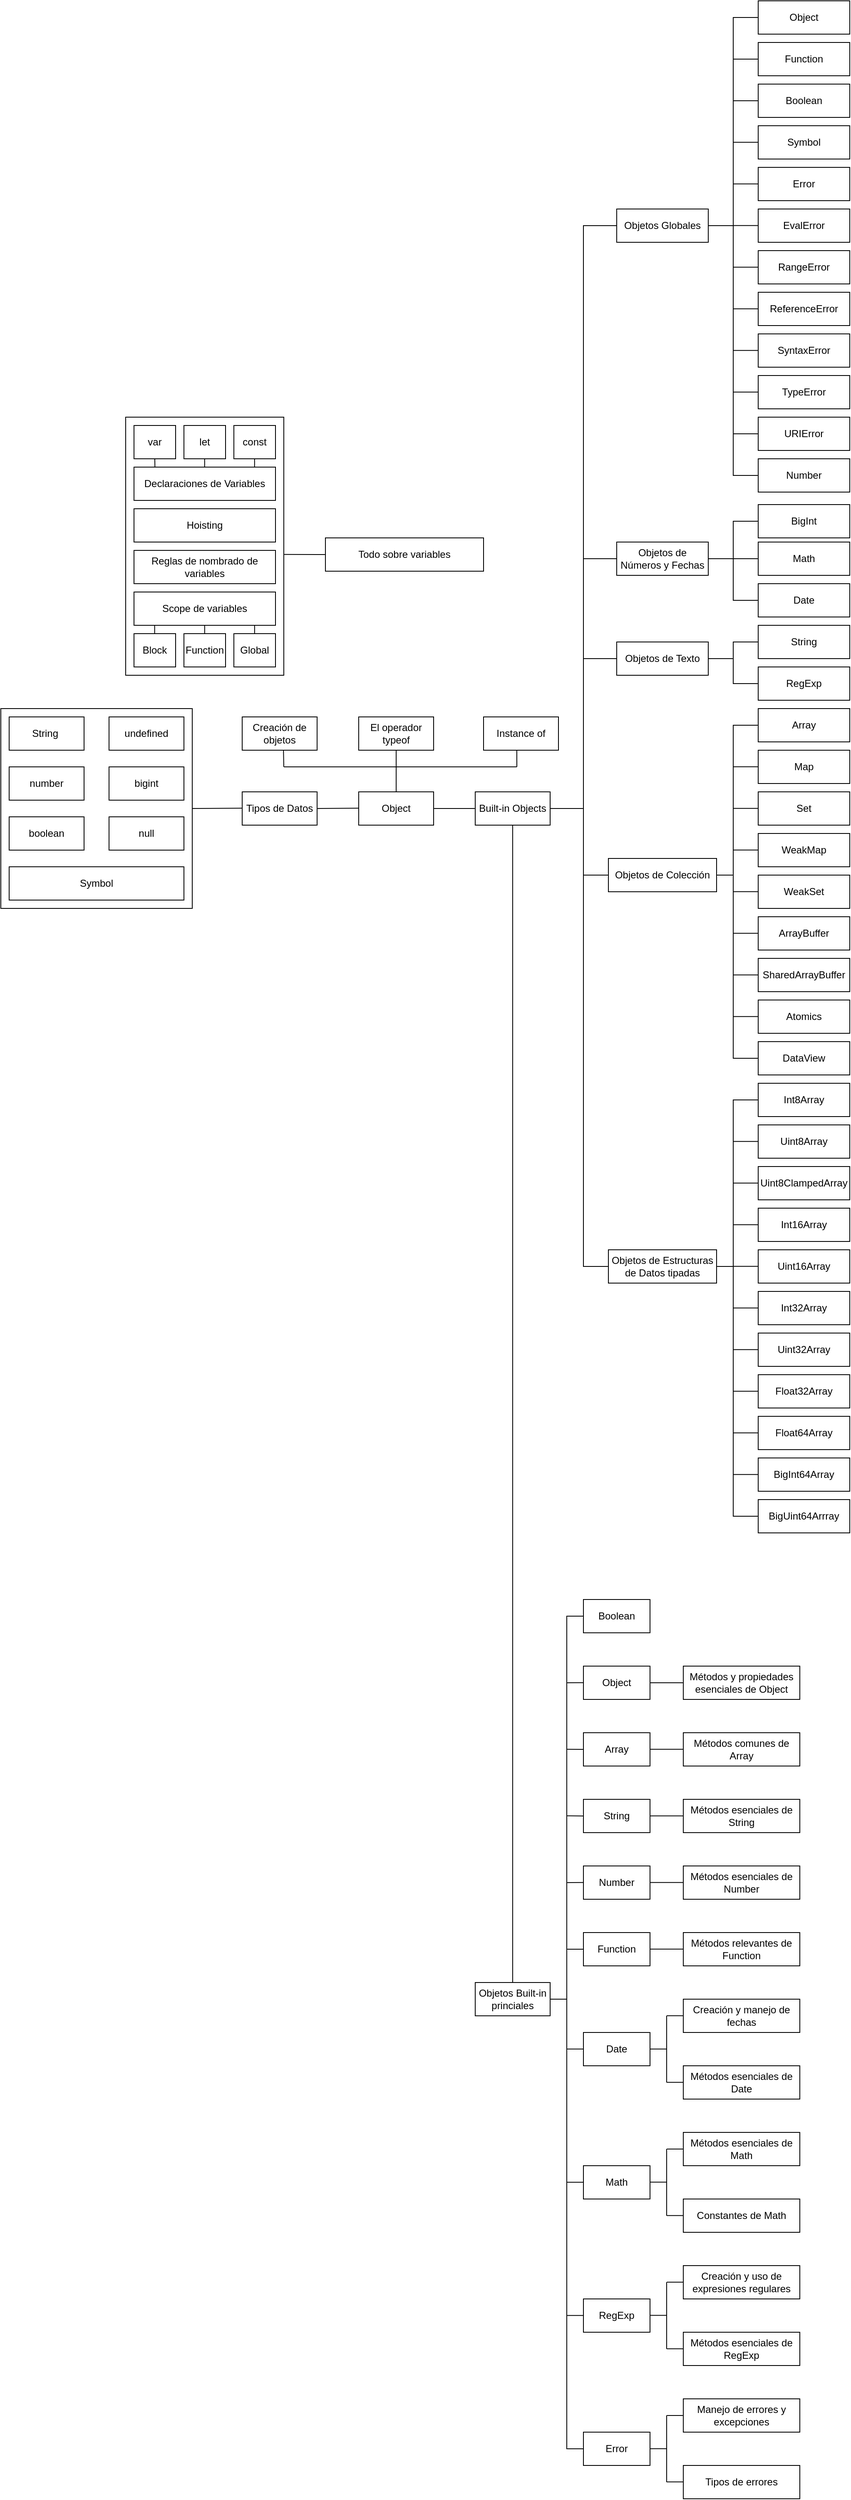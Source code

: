 <mxfile version="24.7.5">
  <diagram name="Página-1" id="v3zsgYYV9GJ_VKtIuJyU">
    <mxGraphModel dx="3010" dy="2436" grid="1" gridSize="10" guides="1" tooltips="1" connect="1" arrows="1" fold="1" page="1" pageScale="1" pageWidth="827" pageHeight="1169" math="0" shadow="0">
      <root>
        <mxCell id="0" />
        <mxCell id="1" parent="0" />
        <mxCell id="2i5c325rwn35jVtTAGPS-119" value="" style="rounded=0;whiteSpace=wrap;html=1;" vertex="1" parent="1">
          <mxGeometry x="-110" y="440" width="190" height="310" as="geometry" />
        </mxCell>
        <mxCell id="2i5c325rwn35jVtTAGPS-88" value="" style="rounded=0;whiteSpace=wrap;html=1;" vertex="1" parent="1">
          <mxGeometry x="-260" y="790" width="230" height="240" as="geometry" />
        </mxCell>
        <mxCell id="1BaBInEf8kQ6XVin8U2z-1" value="Built-in Objects" style="rounded=0;whiteSpace=wrap;html=1;" parent="1" vertex="1">
          <mxGeometry x="310" y="890" width="90" height="40" as="geometry" />
        </mxCell>
        <mxCell id="1BaBInEf8kQ6XVin8U2z-2" value="Objetos Globales" style="rounded=0;whiteSpace=wrap;html=1;" parent="1" vertex="1">
          <mxGeometry x="480" y="190" width="110" height="40" as="geometry" />
        </mxCell>
        <mxCell id="1BaBInEf8kQ6XVin8U2z-3" value="Objetos de Números y Fechas" style="rounded=0;whiteSpace=wrap;html=1;" parent="1" vertex="1">
          <mxGeometry x="480" y="590" width="110" height="40" as="geometry" />
        </mxCell>
        <mxCell id="1BaBInEf8kQ6XVin8U2z-4" value="Objetos de Texto" style="rounded=0;whiteSpace=wrap;html=1;" parent="1" vertex="1">
          <mxGeometry x="480" y="710" width="110" height="40" as="geometry" />
        </mxCell>
        <mxCell id="1BaBInEf8kQ6XVin8U2z-5" value="Objetos de Colección" style="rounded=0;whiteSpace=wrap;html=1;" parent="1" vertex="1">
          <mxGeometry x="470" y="970" width="130" height="40" as="geometry" />
        </mxCell>
        <mxCell id="1BaBInEf8kQ6XVin8U2z-6" value="Objetos de Estructuras de Datos tipadas" style="rounded=0;whiteSpace=wrap;html=1;" parent="1" vertex="1">
          <mxGeometry x="470" y="1440" width="130" height="40" as="geometry" />
        </mxCell>
        <mxCell id="1BaBInEf8kQ6XVin8U2z-7" value="Object" style="rounded=0;whiteSpace=wrap;html=1;" parent="1" vertex="1">
          <mxGeometry x="650" y="-60" width="110" height="40" as="geometry" />
        </mxCell>
        <mxCell id="1BaBInEf8kQ6XVin8U2z-8" value="Function" style="rounded=0;whiteSpace=wrap;html=1;" parent="1" vertex="1">
          <mxGeometry x="650" y="-10" width="110" height="40" as="geometry" />
        </mxCell>
        <mxCell id="1BaBInEf8kQ6XVin8U2z-9" value="Boolean" style="rounded=0;whiteSpace=wrap;html=1;" parent="1" vertex="1">
          <mxGeometry x="650" y="40" width="110" height="40" as="geometry" />
        </mxCell>
        <mxCell id="1BaBInEf8kQ6XVin8U2z-10" value="Symbol" style="rounded=0;whiteSpace=wrap;html=1;" parent="1" vertex="1">
          <mxGeometry x="650" y="90" width="110" height="40" as="geometry" />
        </mxCell>
        <mxCell id="1BaBInEf8kQ6XVin8U2z-11" value="Error" style="rounded=0;whiteSpace=wrap;html=1;" parent="1" vertex="1">
          <mxGeometry x="650" y="140" width="110" height="40" as="geometry" />
        </mxCell>
        <mxCell id="1BaBInEf8kQ6XVin8U2z-12" value="EvalError" style="rounded=0;whiteSpace=wrap;html=1;" parent="1" vertex="1">
          <mxGeometry x="650" y="190" width="110" height="40" as="geometry" />
        </mxCell>
        <mxCell id="1BaBInEf8kQ6XVin8U2z-13" value="RangeError" style="rounded=0;whiteSpace=wrap;html=1;" parent="1" vertex="1">
          <mxGeometry x="650" y="240" width="110" height="40" as="geometry" />
        </mxCell>
        <mxCell id="1BaBInEf8kQ6XVin8U2z-14" value="ReferenceError" style="rounded=0;whiteSpace=wrap;html=1;" parent="1" vertex="1">
          <mxGeometry x="650" y="290" width="110" height="40" as="geometry" />
        </mxCell>
        <mxCell id="1BaBInEf8kQ6XVin8U2z-15" value="SyntaxError" style="rounded=0;whiteSpace=wrap;html=1;" parent="1" vertex="1">
          <mxGeometry x="650" y="340" width="110" height="40" as="geometry" />
        </mxCell>
        <mxCell id="1BaBInEf8kQ6XVin8U2z-16" value="TypeError" style="rounded=0;whiteSpace=wrap;html=1;" parent="1" vertex="1">
          <mxGeometry x="650" y="390" width="110" height="40" as="geometry" />
        </mxCell>
        <mxCell id="1BaBInEf8kQ6XVin8U2z-17" value="URIError" style="rounded=0;whiteSpace=wrap;html=1;" parent="1" vertex="1">
          <mxGeometry x="650" y="440" width="110" height="40" as="geometry" />
        </mxCell>
        <mxCell id="1BaBInEf8kQ6XVin8U2z-18" value="" style="endArrow=none;html=1;rounded=0;entryX=0;entryY=0.5;entryDx=0;entryDy=0;exitX=1;exitY=0.5;exitDx=0;exitDy=0;" parent="1" source="1BaBInEf8kQ6XVin8U2z-2" target="1BaBInEf8kQ6XVin8U2z-7" edge="1">
          <mxGeometry width="50" height="50" relative="1" as="geometry">
            <mxPoint x="390" y="150" as="sourcePoint" />
            <mxPoint x="440" y="100" as="targetPoint" />
            <Array as="points">
              <mxPoint x="620" y="210" />
              <mxPoint x="620" y="50" />
              <mxPoint x="620" y="-40" />
            </Array>
          </mxGeometry>
        </mxCell>
        <mxCell id="1BaBInEf8kQ6XVin8U2z-20" value="" style="endArrow=none;html=1;rounded=0;entryX=0;entryY=0.5;entryDx=0;entryDy=0;" parent="1" target="1BaBInEf8kQ6XVin8U2z-8" edge="1">
          <mxGeometry width="50" height="50" relative="1" as="geometry">
            <mxPoint x="620" y="10" as="sourcePoint" />
            <mxPoint x="440" y="100" as="targetPoint" />
          </mxGeometry>
        </mxCell>
        <mxCell id="1BaBInEf8kQ6XVin8U2z-22" value="Number" style="rounded=0;whiteSpace=wrap;html=1;" parent="1" vertex="1">
          <mxGeometry x="650" y="490" width="110" height="40" as="geometry" />
        </mxCell>
        <mxCell id="1BaBInEf8kQ6XVin8U2z-23" value="BigInt" style="rounded=0;whiteSpace=wrap;html=1;" parent="1" vertex="1">
          <mxGeometry x="650" y="545" width="110" height="40" as="geometry" />
        </mxCell>
        <mxCell id="1BaBInEf8kQ6XVin8U2z-24" value="Math" style="rounded=0;whiteSpace=wrap;html=1;" parent="1" vertex="1">
          <mxGeometry x="650" y="590" width="110" height="40" as="geometry" />
        </mxCell>
        <mxCell id="1BaBInEf8kQ6XVin8U2z-25" value="Date" style="rounded=0;whiteSpace=wrap;html=1;" parent="1" vertex="1">
          <mxGeometry x="650" y="640" width="110" height="40" as="geometry" />
        </mxCell>
        <mxCell id="1BaBInEf8kQ6XVin8U2z-26" value="" style="endArrow=none;html=1;rounded=0;entryX=0;entryY=0.5;entryDx=0;entryDy=0;exitX=1;exitY=0.5;exitDx=0;exitDy=0;" parent="1" source="1BaBInEf8kQ6XVin8U2z-3" target="1BaBInEf8kQ6XVin8U2z-23" edge="1">
          <mxGeometry width="50" height="50" relative="1" as="geometry">
            <mxPoint x="580" y="730" as="sourcePoint" />
            <mxPoint x="630" y="680" as="targetPoint" />
            <Array as="points">
              <mxPoint x="620" y="610" />
              <mxPoint x="620" y="565" />
            </Array>
          </mxGeometry>
        </mxCell>
        <mxCell id="1BaBInEf8kQ6XVin8U2z-27" value="" style="endArrow=none;html=1;rounded=0;entryX=0;entryY=0.5;entryDx=0;entryDy=0;" parent="1" target="1BaBInEf8kQ6XVin8U2z-24" edge="1">
          <mxGeometry width="50" height="50" relative="1" as="geometry">
            <mxPoint x="620" y="610" as="sourcePoint" />
            <mxPoint x="640" y="560" as="targetPoint" />
          </mxGeometry>
        </mxCell>
        <mxCell id="1BaBInEf8kQ6XVin8U2z-28" value="" style="endArrow=none;html=1;rounded=0;entryX=0;entryY=0.5;entryDx=0;entryDy=0;exitX=1;exitY=0.5;exitDx=0;exitDy=0;" parent="1" source="1BaBInEf8kQ6XVin8U2z-3" target="1BaBInEf8kQ6XVin8U2z-25" edge="1">
          <mxGeometry width="50" height="50" relative="1" as="geometry">
            <mxPoint x="600" y="620" as="sourcePoint" />
            <mxPoint x="660" y="575" as="targetPoint" />
            <Array as="points">
              <mxPoint x="620" y="610" />
              <mxPoint x="620" y="660" />
            </Array>
          </mxGeometry>
        </mxCell>
        <mxCell id="1BaBInEf8kQ6XVin8U2z-29" value="" style="endArrow=none;html=1;rounded=0;entryX=0;entryY=0.5;entryDx=0;entryDy=0;exitX=1;exitY=0.5;exitDx=0;exitDy=0;" parent="1" source="1BaBInEf8kQ6XVin8U2z-2" target="1BaBInEf8kQ6XVin8U2z-22" edge="1">
          <mxGeometry width="50" height="50" relative="1" as="geometry">
            <mxPoint x="600" y="220" as="sourcePoint" />
            <mxPoint x="660" y="-30" as="targetPoint" />
            <Array as="points">
              <mxPoint x="620" y="210" />
              <mxPoint x="620" y="510" />
            </Array>
          </mxGeometry>
        </mxCell>
        <mxCell id="1BaBInEf8kQ6XVin8U2z-30" value="" style="endArrow=none;html=1;rounded=0;entryX=0;entryY=0.5;entryDx=0;entryDy=0;exitX=1;exitY=0.5;exitDx=0;exitDy=0;" parent="1" source="1BaBInEf8kQ6XVin8U2z-2" target="1BaBInEf8kQ6XVin8U2z-17" edge="1">
          <mxGeometry width="50" height="50" relative="1" as="geometry">
            <mxPoint x="600" y="220" as="sourcePoint" />
            <mxPoint x="660" y="520" as="targetPoint" />
            <Array as="points">
              <mxPoint x="620" y="210" />
              <mxPoint x="620" y="460" />
            </Array>
          </mxGeometry>
        </mxCell>
        <mxCell id="1BaBInEf8kQ6XVin8U2z-31" value="String" style="rounded=0;whiteSpace=wrap;html=1;" parent="1" vertex="1">
          <mxGeometry x="650" y="690" width="110" height="40" as="geometry" />
        </mxCell>
        <mxCell id="1BaBInEf8kQ6XVin8U2z-32" value="RegExp" style="rounded=0;whiteSpace=wrap;html=1;" parent="1" vertex="1">
          <mxGeometry x="650" y="740" width="110" height="40" as="geometry" />
        </mxCell>
        <mxCell id="1BaBInEf8kQ6XVin8U2z-33" value="" style="endArrow=none;html=1;rounded=0;exitX=1;exitY=0.5;exitDx=0;exitDy=0;entryX=0;entryY=0.5;entryDx=0;entryDy=0;" parent="1" source="1BaBInEf8kQ6XVin8U2z-4" target="1BaBInEf8kQ6XVin8U2z-32" edge="1">
          <mxGeometry width="50" height="50" relative="1" as="geometry">
            <mxPoint x="600" y="620" as="sourcePoint" />
            <mxPoint x="640" y="760" as="targetPoint" />
            <Array as="points">
              <mxPoint x="620" y="730" />
              <mxPoint x="620" y="760" />
            </Array>
          </mxGeometry>
        </mxCell>
        <mxCell id="1BaBInEf8kQ6XVin8U2z-34" value="" style="endArrow=none;html=1;rounded=0;exitX=1;exitY=0.5;exitDx=0;exitDy=0;entryX=0;entryY=0.5;entryDx=0;entryDy=0;" parent="1" source="1BaBInEf8kQ6XVin8U2z-4" target="1BaBInEf8kQ6XVin8U2z-31" edge="1">
          <mxGeometry width="50" height="50" relative="1" as="geometry">
            <mxPoint x="600" y="740" as="sourcePoint" />
            <mxPoint x="660" y="770" as="targetPoint" />
            <Array as="points">
              <mxPoint x="620" y="730" />
              <mxPoint x="620" y="710" />
            </Array>
          </mxGeometry>
        </mxCell>
        <mxCell id="1BaBInEf8kQ6XVin8U2z-35" value="Array" style="rounded=0;whiteSpace=wrap;html=1;" parent="1" vertex="1">
          <mxGeometry x="650" y="790" width="110" height="40" as="geometry" />
        </mxCell>
        <mxCell id="1BaBInEf8kQ6XVin8U2z-36" value="Map" style="rounded=0;whiteSpace=wrap;html=1;" parent="1" vertex="1">
          <mxGeometry x="650" y="840" width="110" height="40" as="geometry" />
        </mxCell>
        <mxCell id="1BaBInEf8kQ6XVin8U2z-37" value="Set" style="rounded=0;whiteSpace=wrap;html=1;" parent="1" vertex="1">
          <mxGeometry x="650" y="890" width="110" height="40" as="geometry" />
        </mxCell>
        <mxCell id="1BaBInEf8kQ6XVin8U2z-38" value="WeakMap" style="rounded=0;whiteSpace=wrap;html=1;" parent="1" vertex="1">
          <mxGeometry x="650" y="940" width="110" height="40" as="geometry" />
        </mxCell>
        <mxCell id="1BaBInEf8kQ6XVin8U2z-39" value="WeakSet" style="rounded=0;whiteSpace=wrap;html=1;" parent="1" vertex="1">
          <mxGeometry x="650" y="990" width="110" height="40" as="geometry" />
        </mxCell>
        <mxCell id="1BaBInEf8kQ6XVin8U2z-40" value="ArrayBuffer" style="rounded=0;whiteSpace=wrap;html=1;" parent="1" vertex="1">
          <mxGeometry x="650" y="1040" width="110" height="40" as="geometry" />
        </mxCell>
        <mxCell id="1BaBInEf8kQ6XVin8U2z-41" value="SharedArrayBuffer" style="rounded=0;whiteSpace=wrap;html=1;" parent="1" vertex="1">
          <mxGeometry x="650" y="1090" width="110" height="40" as="geometry" />
        </mxCell>
        <mxCell id="1BaBInEf8kQ6XVin8U2z-42" value="Atomics" style="rounded=0;whiteSpace=wrap;html=1;" parent="1" vertex="1">
          <mxGeometry x="650" y="1140" width="110" height="40" as="geometry" />
        </mxCell>
        <mxCell id="1BaBInEf8kQ6XVin8U2z-43" value="DataView" style="rounded=0;whiteSpace=wrap;html=1;" parent="1" vertex="1">
          <mxGeometry x="650" y="1190" width="110" height="40" as="geometry" />
        </mxCell>
        <mxCell id="1BaBInEf8kQ6XVin8U2z-44" value="" style="endArrow=none;html=1;rounded=0;exitX=1;exitY=0.5;exitDx=0;exitDy=0;entryX=0;entryY=0.5;entryDx=0;entryDy=0;" parent="1" source="1BaBInEf8kQ6XVin8U2z-5" target="1BaBInEf8kQ6XVin8U2z-35" edge="1">
          <mxGeometry width="50" height="50" relative="1" as="geometry">
            <mxPoint x="600" y="740" as="sourcePoint" />
            <mxPoint x="660" y="720" as="targetPoint" />
            <Array as="points">
              <mxPoint x="620" y="990" />
              <mxPoint x="620" y="810" />
            </Array>
          </mxGeometry>
        </mxCell>
        <mxCell id="1BaBInEf8kQ6XVin8U2z-45" value="" style="endArrow=none;html=1;rounded=0;exitX=1;exitY=0.5;exitDx=0;exitDy=0;entryX=0;entryY=0.5;entryDx=0;entryDy=0;" parent="1" source="1BaBInEf8kQ6XVin8U2z-5" target="1BaBInEf8kQ6XVin8U2z-43" edge="1">
          <mxGeometry width="50" height="50" relative="1" as="geometry">
            <mxPoint x="610" y="1000" as="sourcePoint" />
            <mxPoint x="660" y="820" as="targetPoint" />
            <Array as="points">
              <mxPoint x="620" y="990" />
              <mxPoint x="620" y="1140" />
              <mxPoint x="620" y="1210" />
            </Array>
          </mxGeometry>
        </mxCell>
        <mxCell id="rx3dfesW_42bfVMa2w8u-1" value="Int8Array" style="rounded=0;whiteSpace=wrap;html=1;" parent="1" vertex="1">
          <mxGeometry x="650" y="1240" width="110" height="40" as="geometry" />
        </mxCell>
        <mxCell id="rx3dfesW_42bfVMa2w8u-2" value="Uint8Array" style="rounded=0;whiteSpace=wrap;html=1;" parent="1" vertex="1">
          <mxGeometry x="650" y="1290" width="110" height="40" as="geometry" />
        </mxCell>
        <mxCell id="rx3dfesW_42bfVMa2w8u-3" value="Uint8ClampedArray" style="rounded=0;whiteSpace=wrap;html=1;" parent="1" vertex="1">
          <mxGeometry x="650" y="1340" width="110" height="40" as="geometry" />
        </mxCell>
        <mxCell id="rx3dfesW_42bfVMa2w8u-4" value="Int16Array" style="rounded=0;whiteSpace=wrap;html=1;" parent="1" vertex="1">
          <mxGeometry x="650" y="1390" width="110" height="40" as="geometry" />
        </mxCell>
        <mxCell id="rx3dfesW_42bfVMa2w8u-5" value="Uint16Array" style="rounded=0;whiteSpace=wrap;html=1;" parent="1" vertex="1">
          <mxGeometry x="650" y="1440" width="110" height="40" as="geometry" />
        </mxCell>
        <mxCell id="rx3dfesW_42bfVMa2w8u-6" value="Int32Array" style="rounded=0;whiteSpace=wrap;html=1;" parent="1" vertex="1">
          <mxGeometry x="650" y="1490" width="110" height="40" as="geometry" />
        </mxCell>
        <mxCell id="rx3dfesW_42bfVMa2w8u-7" value="Uint32Array" style="rounded=0;whiteSpace=wrap;html=1;" parent="1" vertex="1">
          <mxGeometry x="650" y="1540" width="110" height="40" as="geometry" />
        </mxCell>
        <mxCell id="rx3dfesW_42bfVMa2w8u-8" value="Float32Array" style="rounded=0;whiteSpace=wrap;html=1;" parent="1" vertex="1">
          <mxGeometry x="650" y="1590" width="110" height="40" as="geometry" />
        </mxCell>
        <mxCell id="rx3dfesW_42bfVMa2w8u-9" value="Float64Array" style="rounded=0;whiteSpace=wrap;html=1;" parent="1" vertex="1">
          <mxGeometry x="650" y="1640" width="110" height="40" as="geometry" />
        </mxCell>
        <mxCell id="rx3dfesW_42bfVMa2w8u-10" value="BigInt64Array" style="rounded=0;whiteSpace=wrap;html=1;" parent="1" vertex="1">
          <mxGeometry x="650" y="1690" width="110" height="40" as="geometry" />
        </mxCell>
        <mxCell id="rx3dfesW_42bfVMa2w8u-11" value="BigUint64Arrray" style="rounded=0;whiteSpace=wrap;html=1;" parent="1" vertex="1">
          <mxGeometry x="650" y="1740" width="110" height="40" as="geometry" />
        </mxCell>
        <mxCell id="rx3dfesW_42bfVMa2w8u-12" value="" style="endArrow=none;html=1;rounded=0;exitX=1;exitY=0.5;exitDx=0;exitDy=0;entryX=0;entryY=0.5;entryDx=0;entryDy=0;" parent="1" target="rx3dfesW_42bfVMa2w8u-11" edge="1">
          <mxGeometry width="50" height="50" relative="1" as="geometry">
            <mxPoint x="600" y="1460" as="sourcePoint" />
            <mxPoint x="650" y="1680" as="targetPoint" />
            <Array as="points">
              <mxPoint x="620" y="1460" />
              <mxPoint x="620" y="1610" />
              <mxPoint x="620" y="1760" />
            </Array>
          </mxGeometry>
        </mxCell>
        <mxCell id="rx3dfesW_42bfVMa2w8u-13" value="" style="endArrow=none;html=1;rounded=0;entryX=0;entryY=0.5;entryDx=0;entryDy=0;" parent="1" edge="1">
          <mxGeometry width="50" height="50" relative="1" as="geometry">
            <mxPoint x="600" y="1460" as="sourcePoint" />
            <mxPoint x="650" y="1260" as="targetPoint" />
            <Array as="points">
              <mxPoint x="620" y="1460" />
              <mxPoint x="620" y="1260" />
            </Array>
          </mxGeometry>
        </mxCell>
        <mxCell id="zsl0paqGx3ntoXJmOhTc-1" value="" style="endArrow=none;html=1;rounded=0;entryX=0;entryY=0.5;entryDx=0;entryDy=0;" parent="1" target="1BaBInEf8kQ6XVin8U2z-9" edge="1">
          <mxGeometry width="50" height="50" relative="1" as="geometry">
            <mxPoint x="620" y="60" as="sourcePoint" />
            <mxPoint x="660" y="20" as="targetPoint" />
            <Array as="points">
              <mxPoint x="640" y="60" />
            </Array>
          </mxGeometry>
        </mxCell>
        <mxCell id="zsl0paqGx3ntoXJmOhTc-2" value="" style="endArrow=none;html=1;rounded=0;entryX=0;entryY=0.5;entryDx=0;entryDy=0;" parent="1" edge="1">
          <mxGeometry width="50" height="50" relative="1" as="geometry">
            <mxPoint x="620" y="109.9" as="sourcePoint" />
            <mxPoint x="650" y="109.9" as="targetPoint" />
            <Array as="points">
              <mxPoint x="640" y="109.9" />
            </Array>
          </mxGeometry>
        </mxCell>
        <mxCell id="zsl0paqGx3ntoXJmOhTc-3" value="" style="endArrow=none;html=1;rounded=0;entryX=0;entryY=0.5;entryDx=0;entryDy=0;" parent="1" edge="1">
          <mxGeometry width="50" height="50" relative="1" as="geometry">
            <mxPoint x="620" y="159.9" as="sourcePoint" />
            <mxPoint x="650" y="159.9" as="targetPoint" />
            <Array as="points">
              <mxPoint x="640" y="159.9" />
            </Array>
          </mxGeometry>
        </mxCell>
        <mxCell id="zsl0paqGx3ntoXJmOhTc-4" value="" style="endArrow=none;html=1;rounded=0;entryX=0;entryY=0.5;entryDx=0;entryDy=0;" parent="1" edge="1">
          <mxGeometry width="50" height="50" relative="1" as="geometry">
            <mxPoint x="620" y="209.9" as="sourcePoint" />
            <mxPoint x="650" y="209.9" as="targetPoint" />
            <Array as="points">
              <mxPoint x="640" y="209.9" />
            </Array>
          </mxGeometry>
        </mxCell>
        <mxCell id="zsl0paqGx3ntoXJmOhTc-5" value="" style="endArrow=none;html=1;rounded=0;entryX=0;entryY=0.5;entryDx=0;entryDy=0;" parent="1" edge="1">
          <mxGeometry width="50" height="50" relative="1" as="geometry">
            <mxPoint x="620" y="259.9" as="sourcePoint" />
            <mxPoint x="650" y="259.9" as="targetPoint" />
            <Array as="points">
              <mxPoint x="640" y="259.9" />
            </Array>
          </mxGeometry>
        </mxCell>
        <mxCell id="zsl0paqGx3ntoXJmOhTc-6" value="" style="endArrow=none;html=1;rounded=0;entryX=0;entryY=0.5;entryDx=0;entryDy=0;" parent="1" edge="1">
          <mxGeometry width="50" height="50" relative="1" as="geometry">
            <mxPoint x="620" y="309.9" as="sourcePoint" />
            <mxPoint x="650" y="309.9" as="targetPoint" />
            <Array as="points">
              <mxPoint x="640" y="309.9" />
            </Array>
          </mxGeometry>
        </mxCell>
        <mxCell id="zsl0paqGx3ntoXJmOhTc-7" value="" style="endArrow=none;html=1;rounded=0;entryX=0;entryY=0.5;entryDx=0;entryDy=0;" parent="1" edge="1">
          <mxGeometry width="50" height="50" relative="1" as="geometry">
            <mxPoint x="620" y="359.9" as="sourcePoint" />
            <mxPoint x="650" y="359.9" as="targetPoint" />
            <Array as="points">
              <mxPoint x="640" y="359.9" />
            </Array>
          </mxGeometry>
        </mxCell>
        <mxCell id="zsl0paqGx3ntoXJmOhTc-8" value="" style="endArrow=none;html=1;rounded=0;entryX=0;entryY=0.5;entryDx=0;entryDy=0;" parent="1" edge="1">
          <mxGeometry width="50" height="50" relative="1" as="geometry">
            <mxPoint x="620" y="409.9" as="sourcePoint" />
            <mxPoint x="650" y="409.9" as="targetPoint" />
            <Array as="points">
              <mxPoint x="640" y="409.9" />
            </Array>
          </mxGeometry>
        </mxCell>
        <mxCell id="zsl0paqGx3ntoXJmOhTc-9" value="" style="endArrow=none;html=1;rounded=0;entryX=0;entryY=0.5;entryDx=0;entryDy=0;" parent="1" edge="1">
          <mxGeometry width="50" height="50" relative="1" as="geometry">
            <mxPoint x="620" y="859.83" as="sourcePoint" />
            <mxPoint x="650" y="859.83" as="targetPoint" />
            <Array as="points">
              <mxPoint x="640" y="859.83" />
            </Array>
          </mxGeometry>
        </mxCell>
        <mxCell id="zsl0paqGx3ntoXJmOhTc-10" value="" style="endArrow=none;html=1;rounded=0;entryX=0;entryY=0.5;entryDx=0;entryDy=0;" parent="1" edge="1">
          <mxGeometry width="50" height="50" relative="1" as="geometry">
            <mxPoint x="620" y="909.83" as="sourcePoint" />
            <mxPoint x="650" y="909.83" as="targetPoint" />
            <Array as="points">
              <mxPoint x="640" y="909.83" />
            </Array>
          </mxGeometry>
        </mxCell>
        <mxCell id="zsl0paqGx3ntoXJmOhTc-11" value="" style="endArrow=none;html=1;rounded=0;entryX=0;entryY=0.5;entryDx=0;entryDy=0;" parent="1" edge="1">
          <mxGeometry width="50" height="50" relative="1" as="geometry">
            <mxPoint x="620" y="959.83" as="sourcePoint" />
            <mxPoint x="650" y="959.83" as="targetPoint" />
            <Array as="points">
              <mxPoint x="640" y="959.83" />
            </Array>
          </mxGeometry>
        </mxCell>
        <mxCell id="zsl0paqGx3ntoXJmOhTc-12" value="" style="endArrow=none;html=1;rounded=0;entryX=0;entryY=0.5;entryDx=0;entryDy=0;" parent="1" edge="1">
          <mxGeometry width="50" height="50" relative="1" as="geometry">
            <mxPoint x="620" y="1009.83" as="sourcePoint" />
            <mxPoint x="650" y="1009.83" as="targetPoint" />
            <Array as="points">
              <mxPoint x="640" y="1009.83" />
            </Array>
          </mxGeometry>
        </mxCell>
        <mxCell id="zsl0paqGx3ntoXJmOhTc-13" value="" style="endArrow=none;html=1;rounded=0;entryX=0;entryY=0.5;entryDx=0;entryDy=0;" parent="1" edge="1">
          <mxGeometry width="50" height="50" relative="1" as="geometry">
            <mxPoint x="620" y="1059.83" as="sourcePoint" />
            <mxPoint x="650" y="1059.83" as="targetPoint" />
            <Array as="points">
              <mxPoint x="640" y="1059.83" />
            </Array>
          </mxGeometry>
        </mxCell>
        <mxCell id="zsl0paqGx3ntoXJmOhTc-14" value="" style="endArrow=none;html=1;rounded=0;entryX=0;entryY=0.5;entryDx=0;entryDy=0;" parent="1" edge="1">
          <mxGeometry width="50" height="50" relative="1" as="geometry">
            <mxPoint x="620" y="1109.83" as="sourcePoint" />
            <mxPoint x="650" y="1109.83" as="targetPoint" />
            <Array as="points">
              <mxPoint x="640" y="1109.83" />
            </Array>
          </mxGeometry>
        </mxCell>
        <mxCell id="zsl0paqGx3ntoXJmOhTc-15" value="" style="endArrow=none;html=1;rounded=0;entryX=0;entryY=0.5;entryDx=0;entryDy=0;" parent="1" edge="1">
          <mxGeometry width="50" height="50" relative="1" as="geometry">
            <mxPoint x="620" y="1159.83" as="sourcePoint" />
            <mxPoint x="650" y="1159.83" as="targetPoint" />
            <Array as="points">
              <mxPoint x="640" y="1159.83" />
            </Array>
          </mxGeometry>
        </mxCell>
        <mxCell id="zsl0paqGx3ntoXJmOhTc-16" value="" style="endArrow=none;html=1;rounded=0;entryX=0;entryY=0.5;entryDx=0;entryDy=0;" parent="1" edge="1">
          <mxGeometry width="50" height="50" relative="1" as="geometry">
            <mxPoint x="620" y="1309.83" as="sourcePoint" />
            <mxPoint x="650" y="1309.83" as="targetPoint" />
            <Array as="points">
              <mxPoint x="640" y="1309.83" />
            </Array>
          </mxGeometry>
        </mxCell>
        <mxCell id="zsl0paqGx3ntoXJmOhTc-17" value="" style="endArrow=none;html=1;rounded=0;entryX=0;entryY=0.5;entryDx=0;entryDy=0;" parent="1" edge="1">
          <mxGeometry width="50" height="50" relative="1" as="geometry">
            <mxPoint x="620" y="1359.83" as="sourcePoint" />
            <mxPoint x="650" y="1359.83" as="targetPoint" />
            <Array as="points">
              <mxPoint x="640" y="1359.83" />
            </Array>
          </mxGeometry>
        </mxCell>
        <mxCell id="zsl0paqGx3ntoXJmOhTc-18" value="" style="endArrow=none;html=1;rounded=0;entryX=0;entryY=0.5;entryDx=0;entryDy=0;" parent="1" edge="1">
          <mxGeometry width="50" height="50" relative="1" as="geometry">
            <mxPoint x="620" y="1409.83" as="sourcePoint" />
            <mxPoint x="650" y="1409.83" as="targetPoint" />
            <Array as="points">
              <mxPoint x="640" y="1409.83" />
            </Array>
          </mxGeometry>
        </mxCell>
        <mxCell id="zsl0paqGx3ntoXJmOhTc-19" value="" style="endArrow=none;html=1;rounded=0;entryX=0;entryY=0.5;entryDx=0;entryDy=0;" parent="1" edge="1">
          <mxGeometry width="50" height="50" relative="1" as="geometry">
            <mxPoint x="620" y="1459.83" as="sourcePoint" />
            <mxPoint x="650" y="1459.83" as="targetPoint" />
            <Array as="points">
              <mxPoint x="640" y="1459.83" />
            </Array>
          </mxGeometry>
        </mxCell>
        <mxCell id="zsl0paqGx3ntoXJmOhTc-20" value="" style="endArrow=none;html=1;rounded=0;entryX=0;entryY=0.5;entryDx=0;entryDy=0;" parent="1" edge="1">
          <mxGeometry width="50" height="50" relative="1" as="geometry">
            <mxPoint x="620" y="1509.83" as="sourcePoint" />
            <mxPoint x="650" y="1509.83" as="targetPoint" />
            <Array as="points">
              <mxPoint x="640" y="1509.83" />
            </Array>
          </mxGeometry>
        </mxCell>
        <mxCell id="zsl0paqGx3ntoXJmOhTc-21" value="" style="endArrow=none;html=1;rounded=0;entryX=0;entryY=0.5;entryDx=0;entryDy=0;" parent="1" edge="1">
          <mxGeometry width="50" height="50" relative="1" as="geometry">
            <mxPoint x="620" y="1559.83" as="sourcePoint" />
            <mxPoint x="650" y="1559.83" as="targetPoint" />
            <Array as="points">
              <mxPoint x="640" y="1559.83" />
            </Array>
          </mxGeometry>
        </mxCell>
        <mxCell id="zsl0paqGx3ntoXJmOhTc-22" value="" style="endArrow=none;html=1;rounded=0;entryX=0;entryY=0.5;entryDx=0;entryDy=0;" parent="1" edge="1">
          <mxGeometry width="50" height="50" relative="1" as="geometry">
            <mxPoint x="620" y="1609.83" as="sourcePoint" />
            <mxPoint x="650" y="1609.83" as="targetPoint" />
            <Array as="points">
              <mxPoint x="640" y="1609.83" />
            </Array>
          </mxGeometry>
        </mxCell>
        <mxCell id="zsl0paqGx3ntoXJmOhTc-23" value="" style="endArrow=none;html=1;rounded=0;entryX=0;entryY=0.5;entryDx=0;entryDy=0;" parent="1" edge="1">
          <mxGeometry width="50" height="50" relative="1" as="geometry">
            <mxPoint x="620" y="1659.83" as="sourcePoint" />
            <mxPoint x="650" y="1659.83" as="targetPoint" />
            <Array as="points">
              <mxPoint x="640" y="1659.83" />
            </Array>
          </mxGeometry>
        </mxCell>
        <mxCell id="zsl0paqGx3ntoXJmOhTc-24" value="" style="endArrow=none;html=1;rounded=0;entryX=0;entryY=0.5;entryDx=0;entryDy=0;" parent="1" edge="1">
          <mxGeometry width="50" height="50" relative="1" as="geometry">
            <mxPoint x="620" y="1709.83" as="sourcePoint" />
            <mxPoint x="650" y="1709.83" as="targetPoint" />
            <Array as="points">
              <mxPoint x="640" y="1709.83" />
            </Array>
          </mxGeometry>
        </mxCell>
        <mxCell id="2i5c325rwn35jVtTAGPS-1" value="Object" style="rounded=0;whiteSpace=wrap;html=1;" vertex="1" parent="1">
          <mxGeometry x="170" y="890" width="90" height="40" as="geometry" />
        </mxCell>
        <mxCell id="2i5c325rwn35jVtTAGPS-2" value="" style="endArrow=none;html=1;rounded=0;exitX=1;exitY=0.5;exitDx=0;exitDy=0;entryX=0;entryY=0.5;entryDx=0;entryDy=0;" edge="1" parent="1" target="1BaBInEf8kQ6XVin8U2z-6">
          <mxGeometry width="50" height="50" relative="1" as="geometry">
            <mxPoint x="400" y="910" as="sourcePoint" />
            <mxPoint x="460" y="940" as="targetPoint" />
            <Array as="points">
              <mxPoint x="440" y="910" />
              <mxPoint x="440" y="1460" />
            </Array>
          </mxGeometry>
        </mxCell>
        <mxCell id="2i5c325rwn35jVtTAGPS-4" value="" style="endArrow=none;html=1;rounded=0;entryX=0;entryY=0.5;entryDx=0;entryDy=0;" edge="1" parent="1">
          <mxGeometry width="50" height="50" relative="1" as="geometry">
            <mxPoint x="440" y="990" as="sourcePoint" />
            <mxPoint x="470" y="990" as="targetPoint" />
            <Array as="points">
              <mxPoint x="460" y="990" />
            </Array>
          </mxGeometry>
        </mxCell>
        <mxCell id="2i5c325rwn35jVtTAGPS-5" value="" style="endArrow=none;html=1;rounded=0;entryX=0;entryY=0.5;entryDx=0;entryDy=0;exitX=1;exitY=0.5;exitDx=0;exitDy=0;" edge="1" parent="1" source="1BaBInEf8kQ6XVin8U2z-1">
          <mxGeometry width="50" height="50" relative="1" as="geometry">
            <mxPoint x="420" y="775" as="sourcePoint" />
            <mxPoint x="480" y="730" as="targetPoint" />
            <Array as="points">
              <mxPoint x="440" y="910" />
              <mxPoint x="440" y="730" />
            </Array>
          </mxGeometry>
        </mxCell>
        <mxCell id="2i5c325rwn35jVtTAGPS-6" value="" style="endArrow=none;html=1;rounded=0;entryX=0;entryY=0.5;entryDx=0;entryDy=0;exitX=1;exitY=0.5;exitDx=0;exitDy=0;" edge="1" parent="1" source="1BaBInEf8kQ6XVin8U2z-1" target="1BaBInEf8kQ6XVin8U2z-3">
          <mxGeometry width="50" height="50" relative="1" as="geometry">
            <mxPoint x="400" y="860" as="sourcePoint" />
            <mxPoint x="480" y="680" as="targetPoint" />
            <Array as="points">
              <mxPoint x="440" y="910" />
              <mxPoint x="440" y="610" />
            </Array>
          </mxGeometry>
        </mxCell>
        <mxCell id="2i5c325rwn35jVtTAGPS-7" value="" style="endArrow=none;html=1;rounded=0;entryX=0;entryY=0.5;entryDx=0;entryDy=0;exitX=1;exitY=0.5;exitDx=0;exitDy=0;" edge="1" parent="1" source="1BaBInEf8kQ6XVin8U2z-1" target="1BaBInEf8kQ6XVin8U2z-2">
          <mxGeometry width="50" height="50" relative="1" as="geometry">
            <mxPoint x="400" y="780" as="sourcePoint" />
            <mxPoint x="480" y="480" as="targetPoint" />
            <Array as="points">
              <mxPoint x="440" y="910" />
              <mxPoint x="440" y="210" />
            </Array>
          </mxGeometry>
        </mxCell>
        <mxCell id="2i5c325rwn35jVtTAGPS-8" value="" style="endArrow=none;html=1;rounded=0;entryX=0;entryY=0.5;entryDx=0;entryDy=0;exitX=1;exitY=0.5;exitDx=0;exitDy=0;" edge="1" parent="1" source="2i5c325rwn35jVtTAGPS-1" target="1BaBInEf8kQ6XVin8U2z-1">
          <mxGeometry width="50" height="50" relative="1" as="geometry">
            <mxPoint x="450" y="1000" as="sourcePoint" />
            <mxPoint x="480" y="1000" as="targetPoint" />
            <Array as="points" />
          </mxGeometry>
        </mxCell>
        <mxCell id="2i5c325rwn35jVtTAGPS-9" value="Creación de objetos" style="rounded=0;whiteSpace=wrap;html=1;" vertex="1" parent="1">
          <mxGeometry x="30" y="800" width="90" height="40" as="geometry" />
        </mxCell>
        <mxCell id="2i5c325rwn35jVtTAGPS-10" value="El operador typeof" style="rounded=0;whiteSpace=wrap;html=1;" vertex="1" parent="1">
          <mxGeometry x="170" y="800" width="90" height="40" as="geometry" />
        </mxCell>
        <mxCell id="2i5c325rwn35jVtTAGPS-11" value="Instance of" style="rounded=0;whiteSpace=wrap;html=1;" vertex="1" parent="1">
          <mxGeometry x="320" y="800" width="90" height="40" as="geometry" />
        </mxCell>
        <mxCell id="2i5c325rwn35jVtTAGPS-12" value="Objetos Built-in princiales" style="rounded=0;whiteSpace=wrap;html=1;" vertex="1" parent="1">
          <mxGeometry x="310" y="2320" width="90" height="40" as="geometry" />
        </mxCell>
        <mxCell id="2i5c325rwn35jVtTAGPS-13" value="Object" style="rounded=0;whiteSpace=wrap;html=1;" vertex="1" parent="1">
          <mxGeometry x="440" y="1940" width="80" height="40" as="geometry" />
        </mxCell>
        <mxCell id="2i5c325rwn35jVtTAGPS-14" value="Métodos y propiedades esenciales de Object" style="rounded=0;whiteSpace=wrap;html=1;" vertex="1" parent="1">
          <mxGeometry x="560" y="1940" width="140" height="40" as="geometry" />
        </mxCell>
        <mxCell id="2i5c325rwn35jVtTAGPS-15" value="Array" style="rounded=0;whiteSpace=wrap;html=1;" vertex="1" parent="1">
          <mxGeometry x="440" y="2020" width="80" height="40" as="geometry" />
        </mxCell>
        <mxCell id="2i5c325rwn35jVtTAGPS-16" value="Métodos comunes de Array" style="rounded=0;whiteSpace=wrap;html=1;" vertex="1" parent="1">
          <mxGeometry x="560" y="2020" width="140" height="40" as="geometry" />
        </mxCell>
        <mxCell id="2i5c325rwn35jVtTAGPS-17" value="String" style="rounded=0;whiteSpace=wrap;html=1;" vertex="1" parent="1">
          <mxGeometry x="440" y="2100" width="80" height="40" as="geometry" />
        </mxCell>
        <mxCell id="2i5c325rwn35jVtTAGPS-18" value="Métodos esenciales de String" style="rounded=0;whiteSpace=wrap;html=1;" vertex="1" parent="1">
          <mxGeometry x="560" y="2100" width="140" height="40" as="geometry" />
        </mxCell>
        <mxCell id="2i5c325rwn35jVtTAGPS-19" value="Number" style="rounded=0;whiteSpace=wrap;html=1;" vertex="1" parent="1">
          <mxGeometry x="440" y="2180" width="80" height="40" as="geometry" />
        </mxCell>
        <mxCell id="2i5c325rwn35jVtTAGPS-20" value="Métodos esenciales de Number" style="rounded=0;whiteSpace=wrap;html=1;" vertex="1" parent="1">
          <mxGeometry x="560" y="2180" width="140" height="40" as="geometry" />
        </mxCell>
        <mxCell id="2i5c325rwn35jVtTAGPS-21" value="Boolean" style="rounded=0;whiteSpace=wrap;html=1;" vertex="1" parent="1">
          <mxGeometry x="440" y="1860" width="80" height="40" as="geometry" />
        </mxCell>
        <mxCell id="2i5c325rwn35jVtTAGPS-22" value="Function" style="rounded=0;whiteSpace=wrap;html=1;" vertex="1" parent="1">
          <mxGeometry x="440" y="2260" width="80" height="40" as="geometry" />
        </mxCell>
        <mxCell id="2i5c325rwn35jVtTAGPS-23" value="Métodos relevantes de Function" style="rounded=0;whiteSpace=wrap;html=1;" vertex="1" parent="1">
          <mxGeometry x="560" y="2260" width="140" height="40" as="geometry" />
        </mxCell>
        <mxCell id="2i5c325rwn35jVtTAGPS-24" value="Date" style="rounded=0;whiteSpace=wrap;html=1;" vertex="1" parent="1">
          <mxGeometry x="440" y="2380" width="80" height="40" as="geometry" />
        </mxCell>
        <mxCell id="2i5c325rwn35jVtTAGPS-25" value="Métodos esenciales de Date" style="rounded=0;whiteSpace=wrap;html=1;" vertex="1" parent="1">
          <mxGeometry x="560" y="2420" width="140" height="40" as="geometry" />
        </mxCell>
        <mxCell id="2i5c325rwn35jVtTAGPS-26" value="Creación y manejo de fechas" style="rounded=0;whiteSpace=wrap;html=1;" vertex="1" parent="1">
          <mxGeometry x="560" y="2340" width="140" height="40" as="geometry" />
        </mxCell>
        <mxCell id="2i5c325rwn35jVtTAGPS-28" value="Math" style="rounded=0;whiteSpace=wrap;html=1;" vertex="1" parent="1">
          <mxGeometry x="440" y="2540" width="80" height="40" as="geometry" />
        </mxCell>
        <mxCell id="2i5c325rwn35jVtTAGPS-29" value="Métodos esenciales de Math" style="rounded=0;whiteSpace=wrap;html=1;" vertex="1" parent="1">
          <mxGeometry x="560" y="2500" width="140" height="40" as="geometry" />
        </mxCell>
        <mxCell id="2i5c325rwn35jVtTAGPS-30" value="Constantes de Math" style="rounded=0;whiteSpace=wrap;html=1;" vertex="1" parent="1">
          <mxGeometry x="560" y="2580" width="140" height="40" as="geometry" />
        </mxCell>
        <mxCell id="2i5c325rwn35jVtTAGPS-31" value="RegExp" style="rounded=0;whiteSpace=wrap;html=1;" vertex="1" parent="1">
          <mxGeometry x="440" y="2700" width="80" height="40" as="geometry" />
        </mxCell>
        <mxCell id="2i5c325rwn35jVtTAGPS-32" value="Creación y uso de expresiones regulares" style="rounded=0;whiteSpace=wrap;html=1;" vertex="1" parent="1">
          <mxGeometry x="560" y="2660" width="140" height="40" as="geometry" />
        </mxCell>
        <mxCell id="2i5c325rwn35jVtTAGPS-33" value="Métodos esenciales de RegExp" style="rounded=0;whiteSpace=wrap;html=1;" vertex="1" parent="1">
          <mxGeometry x="560" y="2740" width="140" height="40" as="geometry" />
        </mxCell>
        <mxCell id="2i5c325rwn35jVtTAGPS-35" value="Manejo de errores y excepciones" style="rounded=0;whiteSpace=wrap;html=1;" vertex="1" parent="1">
          <mxGeometry x="560" y="2820" width="140" height="40" as="geometry" />
        </mxCell>
        <mxCell id="2i5c325rwn35jVtTAGPS-36" value="Tipos de errores" style="rounded=0;whiteSpace=wrap;html=1;" vertex="1" parent="1">
          <mxGeometry x="560" y="2900" width="140" height="40" as="geometry" />
        </mxCell>
        <mxCell id="2i5c325rwn35jVtTAGPS-37" value="Error" style="rounded=0;whiteSpace=wrap;html=1;" vertex="1" parent="1">
          <mxGeometry x="440" y="2860" width="80" height="40" as="geometry" />
        </mxCell>
        <mxCell id="2i5c325rwn35jVtTAGPS-38" value="" style="endArrow=none;html=1;rounded=0;exitX=1;exitY=0.5;exitDx=0;exitDy=0;entryX=0;entryY=0.5;entryDx=0;entryDy=0;" edge="1" parent="1" source="2i5c325rwn35jVtTAGPS-12" target="2i5c325rwn35jVtTAGPS-37">
          <mxGeometry width="50" height="50" relative="1" as="geometry">
            <mxPoint x="400" y="2370" as="sourcePoint" />
            <mxPoint x="500" y="2340" as="targetPoint" />
            <Array as="points">
              <mxPoint x="420" y="2340" />
              <mxPoint x="420" y="2880" />
            </Array>
          </mxGeometry>
        </mxCell>
        <mxCell id="2i5c325rwn35jVtTAGPS-39" value="" style="endArrow=none;html=1;rounded=0;entryX=0;entryY=0.5;entryDx=0;entryDy=0;" edge="1" parent="1" target="2i5c325rwn35jVtTAGPS-21">
          <mxGeometry width="50" height="50" relative="1" as="geometry">
            <mxPoint x="420" y="2340" as="sourcePoint" />
            <mxPoint x="450" y="2890" as="targetPoint" />
            <Array as="points">
              <mxPoint x="420" y="1880" />
            </Array>
          </mxGeometry>
        </mxCell>
        <mxCell id="2i5c325rwn35jVtTAGPS-40" value="" style="endArrow=none;html=1;rounded=0;entryX=0;entryY=0.5;entryDx=0;entryDy=0;exitX=1;exitY=0.5;exitDx=0;exitDy=0;" edge="1" parent="1" source="2i5c325rwn35jVtTAGPS-13" target="2i5c325rwn35jVtTAGPS-14">
          <mxGeometry width="50" height="50" relative="1" as="geometry">
            <mxPoint x="390" y="2250" as="sourcePoint" />
            <mxPoint x="440" y="2200" as="targetPoint" />
          </mxGeometry>
        </mxCell>
        <mxCell id="2i5c325rwn35jVtTAGPS-41" value="" style="endArrow=none;html=1;rounded=0;entryX=0;entryY=0.5;entryDx=0;entryDy=0;" edge="1" parent="1">
          <mxGeometry width="50" height="50" relative="1" as="geometry">
            <mxPoint x="420" y="1960" as="sourcePoint" />
            <mxPoint x="440" y="1959.86" as="targetPoint" />
          </mxGeometry>
        </mxCell>
        <mxCell id="2i5c325rwn35jVtTAGPS-42" value="" style="endArrow=none;html=1;rounded=0;entryX=0;entryY=0.5;entryDx=0;entryDy=0;exitX=1;exitY=0.5;exitDx=0;exitDy=0;" edge="1" parent="1">
          <mxGeometry width="50" height="50" relative="1" as="geometry">
            <mxPoint x="520" y="2039.86" as="sourcePoint" />
            <mxPoint x="560" y="2039.86" as="targetPoint" />
          </mxGeometry>
        </mxCell>
        <mxCell id="2i5c325rwn35jVtTAGPS-43" value="" style="endArrow=none;html=1;rounded=0;exitX=1;exitY=0.5;exitDx=0;exitDy=0;" edge="1" parent="1">
          <mxGeometry width="50" height="50" relative="1" as="geometry">
            <mxPoint x="420" y="2039.86" as="sourcePoint" />
            <mxPoint x="440" y="2040" as="targetPoint" />
          </mxGeometry>
        </mxCell>
        <mxCell id="2i5c325rwn35jVtTAGPS-44" value="" style="endArrow=none;html=1;rounded=0;entryX=0;entryY=0.5;entryDx=0;entryDy=0;exitX=1;exitY=0.5;exitDx=0;exitDy=0;" edge="1" parent="1">
          <mxGeometry width="50" height="50" relative="1" as="geometry">
            <mxPoint x="520" y="2119.86" as="sourcePoint" />
            <mxPoint x="560" y="2119.86" as="targetPoint" />
          </mxGeometry>
        </mxCell>
        <mxCell id="2i5c325rwn35jVtTAGPS-45" value="" style="endArrow=none;html=1;rounded=0;exitX=1;exitY=0.5;exitDx=0;exitDy=0;" edge="1" parent="1">
          <mxGeometry width="50" height="50" relative="1" as="geometry">
            <mxPoint x="420" y="2119.72" as="sourcePoint" />
            <mxPoint x="440" y="2120" as="targetPoint" />
          </mxGeometry>
        </mxCell>
        <mxCell id="2i5c325rwn35jVtTAGPS-46" value="" style="endArrow=none;html=1;rounded=0;entryX=0;entryY=0.5;entryDx=0;entryDy=0;exitX=1;exitY=0.5;exitDx=0;exitDy=0;" edge="1" parent="1">
          <mxGeometry width="50" height="50" relative="1" as="geometry">
            <mxPoint x="520" y="2199.86" as="sourcePoint" />
            <mxPoint x="560" y="2199.86" as="targetPoint" />
          </mxGeometry>
        </mxCell>
        <mxCell id="2i5c325rwn35jVtTAGPS-47" value="" style="endArrow=none;html=1;rounded=0;entryX=0;entryY=0.5;entryDx=0;entryDy=0;" edge="1" parent="1">
          <mxGeometry width="50" height="50" relative="1" as="geometry">
            <mxPoint x="420" y="2200" as="sourcePoint" />
            <mxPoint x="440" y="2199.86" as="targetPoint" />
          </mxGeometry>
        </mxCell>
        <mxCell id="2i5c325rwn35jVtTAGPS-48" value="" style="endArrow=none;html=1;rounded=0;entryX=0;entryY=0.5;entryDx=0;entryDy=0;exitX=1;exitY=0.5;exitDx=0;exitDy=0;" edge="1" parent="1">
          <mxGeometry width="50" height="50" relative="1" as="geometry">
            <mxPoint x="520" y="2279.86" as="sourcePoint" />
            <mxPoint x="560" y="2279.86" as="targetPoint" />
          </mxGeometry>
        </mxCell>
        <mxCell id="2i5c325rwn35jVtTAGPS-49" value="" style="endArrow=none;html=1;rounded=0;exitX=1;exitY=0.5;exitDx=0;exitDy=0;" edge="1" parent="1">
          <mxGeometry width="50" height="50" relative="1" as="geometry">
            <mxPoint x="420" y="2280" as="sourcePoint" />
            <mxPoint x="440" y="2280" as="targetPoint" />
          </mxGeometry>
        </mxCell>
        <mxCell id="2i5c325rwn35jVtTAGPS-50" value="" style="endArrow=none;html=1;rounded=0;exitX=1;exitY=0.5;exitDx=0;exitDy=0;" edge="1" parent="1">
          <mxGeometry width="50" height="50" relative="1" as="geometry">
            <mxPoint x="420" y="2399.86" as="sourcePoint" />
            <mxPoint x="440" y="2399.86" as="targetPoint" />
          </mxGeometry>
        </mxCell>
        <mxCell id="2i5c325rwn35jVtTAGPS-51" value="" style="endArrow=none;html=1;rounded=0;exitX=1;exitY=0.5;exitDx=0;exitDy=0;" edge="1" parent="1">
          <mxGeometry width="50" height="50" relative="1" as="geometry">
            <mxPoint x="420" y="2559.86" as="sourcePoint" />
            <mxPoint x="440" y="2559.86" as="targetPoint" />
          </mxGeometry>
        </mxCell>
        <mxCell id="2i5c325rwn35jVtTAGPS-52" value="" style="endArrow=none;html=1;rounded=0;exitX=1;exitY=0.5;exitDx=0;exitDy=0;" edge="1" parent="1">
          <mxGeometry width="50" height="50" relative="1" as="geometry">
            <mxPoint x="420" y="2719.86" as="sourcePoint" />
            <mxPoint x="440" y="2719.86" as="targetPoint" />
          </mxGeometry>
        </mxCell>
        <mxCell id="2i5c325rwn35jVtTAGPS-53" value="" style="endArrow=none;html=1;rounded=0;exitX=1;exitY=0.5;exitDx=0;exitDy=0;" edge="1" parent="1">
          <mxGeometry width="50" height="50" relative="1" as="geometry">
            <mxPoint x="520" y="2399.86" as="sourcePoint" />
            <mxPoint x="540" y="2399.86" as="targetPoint" />
          </mxGeometry>
        </mxCell>
        <mxCell id="2i5c325rwn35jVtTAGPS-54" value="" style="endArrow=none;html=1;rounded=0;exitX=1;exitY=0.5;exitDx=0;exitDy=0;" edge="1" parent="1">
          <mxGeometry width="50" height="50" relative="1" as="geometry">
            <mxPoint x="540" y="2359.86" as="sourcePoint" />
            <mxPoint x="560" y="2359.86" as="targetPoint" />
          </mxGeometry>
        </mxCell>
        <mxCell id="2i5c325rwn35jVtTAGPS-55" value="" style="endArrow=none;html=1;rounded=0;" edge="1" parent="1">
          <mxGeometry width="50" height="50" relative="1" as="geometry">
            <mxPoint x="540" y="2400" as="sourcePoint" />
            <mxPoint x="540" y="2360" as="targetPoint" />
          </mxGeometry>
        </mxCell>
        <mxCell id="2i5c325rwn35jVtTAGPS-56" value="" style="endArrow=none;html=1;rounded=0;" edge="1" parent="1">
          <mxGeometry width="50" height="50" relative="1" as="geometry">
            <mxPoint x="540" y="2440" as="sourcePoint" />
            <mxPoint x="540" y="2400" as="targetPoint" />
          </mxGeometry>
        </mxCell>
        <mxCell id="2i5c325rwn35jVtTAGPS-57" value="" style="endArrow=none;html=1;rounded=0;exitX=1;exitY=0.5;exitDx=0;exitDy=0;" edge="1" parent="1">
          <mxGeometry width="50" height="50" relative="1" as="geometry">
            <mxPoint x="540" y="2439.86" as="sourcePoint" />
            <mxPoint x="560" y="2439.86" as="targetPoint" />
          </mxGeometry>
        </mxCell>
        <mxCell id="2i5c325rwn35jVtTAGPS-58" value="" style="endArrow=none;html=1;rounded=0;exitX=1;exitY=0.5;exitDx=0;exitDy=0;" edge="1" parent="1">
          <mxGeometry width="50" height="50" relative="1" as="geometry">
            <mxPoint x="540" y="2520" as="sourcePoint" />
            <mxPoint x="560" y="2520" as="targetPoint" />
          </mxGeometry>
        </mxCell>
        <mxCell id="2i5c325rwn35jVtTAGPS-59" value="" style="endArrow=none;html=1;rounded=0;exitX=1;exitY=0.5;exitDx=0;exitDy=0;" edge="1" parent="1">
          <mxGeometry width="50" height="50" relative="1" as="geometry">
            <mxPoint x="540" y="2599.86" as="sourcePoint" />
            <mxPoint x="560" y="2599.86" as="targetPoint" />
          </mxGeometry>
        </mxCell>
        <mxCell id="2i5c325rwn35jVtTAGPS-60" value="" style="endArrow=none;html=1;rounded=0;exitX=1;exitY=0.5;exitDx=0;exitDy=0;" edge="1" parent="1">
          <mxGeometry width="50" height="50" relative="1" as="geometry">
            <mxPoint x="540" y="2679.86" as="sourcePoint" />
            <mxPoint x="560" y="2679.86" as="targetPoint" />
          </mxGeometry>
        </mxCell>
        <mxCell id="2i5c325rwn35jVtTAGPS-61" value="" style="endArrow=none;html=1;rounded=0;exitX=1;exitY=0.5;exitDx=0;exitDy=0;" edge="1" parent="1">
          <mxGeometry width="50" height="50" relative="1" as="geometry">
            <mxPoint x="540" y="2759.83" as="sourcePoint" />
            <mxPoint x="560" y="2759.83" as="targetPoint" />
          </mxGeometry>
        </mxCell>
        <mxCell id="2i5c325rwn35jVtTAGPS-63" value="" style="endArrow=none;html=1;rounded=0;exitX=1;exitY=0.5;exitDx=0;exitDy=0;" edge="1" parent="1">
          <mxGeometry width="50" height="50" relative="1" as="geometry">
            <mxPoint x="540" y="2919.71" as="sourcePoint" />
            <mxPoint x="560" y="2919.71" as="targetPoint" />
          </mxGeometry>
        </mxCell>
        <mxCell id="2i5c325rwn35jVtTAGPS-64" value="" style="endArrow=none;html=1;rounded=0;exitX=1;exitY=0.5;exitDx=0;exitDy=0;" edge="1" parent="1">
          <mxGeometry width="50" height="50" relative="1" as="geometry">
            <mxPoint x="540" y="2839.94" as="sourcePoint" />
            <mxPoint x="560" y="2839.94" as="targetPoint" />
          </mxGeometry>
        </mxCell>
        <mxCell id="2i5c325rwn35jVtTAGPS-65" value="" style="endArrow=none;html=1;rounded=0;" edge="1" parent="1">
          <mxGeometry width="50" height="50" relative="1" as="geometry">
            <mxPoint x="540" y="2600" as="sourcePoint" />
            <mxPoint x="540" y="2520" as="targetPoint" />
          </mxGeometry>
        </mxCell>
        <mxCell id="2i5c325rwn35jVtTAGPS-66" value="" style="endArrow=none;html=1;rounded=0;" edge="1" parent="1">
          <mxGeometry width="50" height="50" relative="1" as="geometry">
            <mxPoint x="540" y="2760" as="sourcePoint" />
            <mxPoint x="540" y="2680" as="targetPoint" />
          </mxGeometry>
        </mxCell>
        <mxCell id="2i5c325rwn35jVtTAGPS-67" value="" style="endArrow=none;html=1;rounded=0;" edge="1" parent="1">
          <mxGeometry width="50" height="50" relative="1" as="geometry">
            <mxPoint x="540" y="2920" as="sourcePoint" />
            <mxPoint x="540" y="2840" as="targetPoint" />
          </mxGeometry>
        </mxCell>
        <mxCell id="2i5c325rwn35jVtTAGPS-68" value="" style="endArrow=none;html=1;rounded=0;exitX=1;exitY=0.5;exitDx=0;exitDy=0;" edge="1" parent="1">
          <mxGeometry width="50" height="50" relative="1" as="geometry">
            <mxPoint x="520" y="2879.93" as="sourcePoint" />
            <mxPoint x="540" y="2879.93" as="targetPoint" />
          </mxGeometry>
        </mxCell>
        <mxCell id="2i5c325rwn35jVtTAGPS-69" value="" style="endArrow=none;html=1;rounded=0;exitX=1;exitY=0.5;exitDx=0;exitDy=0;" edge="1" parent="1">
          <mxGeometry width="50" height="50" relative="1" as="geometry">
            <mxPoint x="520" y="2719.8" as="sourcePoint" />
            <mxPoint x="540" y="2719.8" as="targetPoint" />
          </mxGeometry>
        </mxCell>
        <mxCell id="2i5c325rwn35jVtTAGPS-70" value="" style="endArrow=none;html=1;rounded=0;exitX=1;exitY=0.5;exitDx=0;exitDy=0;" edge="1" parent="1">
          <mxGeometry width="50" height="50" relative="1" as="geometry">
            <mxPoint x="520" y="2559.8" as="sourcePoint" />
            <mxPoint x="540" y="2559.8" as="targetPoint" />
          </mxGeometry>
        </mxCell>
        <mxCell id="2i5c325rwn35jVtTAGPS-71" value="" style="endArrow=none;html=1;rounded=0;entryX=0.5;entryY=1;entryDx=0;entryDy=0;exitX=0.5;exitY=0;exitDx=0;exitDy=0;" edge="1" parent="1" source="2i5c325rwn35jVtTAGPS-12" target="1BaBInEf8kQ6XVin8U2z-1">
          <mxGeometry width="50" height="50" relative="1" as="geometry">
            <mxPoint x="355" y="1070" as="sourcePoint" />
            <mxPoint x="360" y="1000" as="targetPoint" />
          </mxGeometry>
        </mxCell>
        <mxCell id="2i5c325rwn35jVtTAGPS-72" value="" style="endArrow=none;html=1;rounded=0;entryX=0.5;entryY=1;entryDx=0;entryDy=0;exitX=0.5;exitY=0;exitDx=0;exitDy=0;" edge="1" parent="1" source="2i5c325rwn35jVtTAGPS-1" target="2i5c325rwn35jVtTAGPS-10">
          <mxGeometry width="50" height="50" relative="1" as="geometry">
            <mxPoint x="240" y="860" as="sourcePoint" />
            <mxPoint x="290" y="810" as="targetPoint" />
          </mxGeometry>
        </mxCell>
        <mxCell id="2i5c325rwn35jVtTAGPS-75" value="" style="endArrow=none;html=1;rounded=0;entryX=0.444;entryY=1;entryDx=0;entryDy=0;entryPerimeter=0;" edge="1" parent="1" target="2i5c325rwn35jVtTAGPS-11">
          <mxGeometry width="50" height="50" relative="1" as="geometry">
            <mxPoint x="360" y="860" as="sourcePoint" />
            <mxPoint x="360" y="820" as="targetPoint" />
          </mxGeometry>
        </mxCell>
        <mxCell id="2i5c325rwn35jVtTAGPS-76" value="" style="endArrow=none;html=1;rounded=0;" edge="1" parent="1">
          <mxGeometry width="50" height="50" relative="1" as="geometry">
            <mxPoint x="220" y="860" as="sourcePoint" />
            <mxPoint x="360" y="860" as="targetPoint" />
          </mxGeometry>
        </mxCell>
        <mxCell id="2i5c325rwn35jVtTAGPS-77" value="" style="endArrow=none;html=1;rounded=0;" edge="1" parent="1">
          <mxGeometry width="50" height="50" relative="1" as="geometry">
            <mxPoint x="80" y="860" as="sourcePoint" />
            <mxPoint x="220" y="860" as="targetPoint" />
          </mxGeometry>
        </mxCell>
        <mxCell id="2i5c325rwn35jVtTAGPS-78" value="" style="endArrow=none;html=1;rounded=0;entryX=0.551;entryY=1.012;entryDx=0;entryDy=0;entryPerimeter=0;" edge="1" parent="1" target="2i5c325rwn35jVtTAGPS-9">
          <mxGeometry width="50" height="50" relative="1" as="geometry">
            <mxPoint x="80" y="860" as="sourcePoint" />
            <mxPoint x="140" y="810" as="targetPoint" />
          </mxGeometry>
        </mxCell>
        <mxCell id="2i5c325rwn35jVtTAGPS-79" value="Tipos de Datos" style="rounded=0;whiteSpace=wrap;html=1;" vertex="1" parent="1">
          <mxGeometry x="30" y="890" width="90" height="40" as="geometry" />
        </mxCell>
        <mxCell id="2i5c325rwn35jVtTAGPS-80" value="" style="endArrow=none;html=1;rounded=0;entryX=0;entryY=0.5;entryDx=0;entryDy=0;exitX=1;exitY=0.5;exitDx=0;exitDy=0;" edge="1" parent="1" source="2i5c325rwn35jVtTAGPS-79">
          <mxGeometry width="50" height="50" relative="1" as="geometry">
            <mxPoint x="120" y="909.62" as="sourcePoint" />
            <mxPoint x="170" y="909.62" as="targetPoint" />
            <Array as="points" />
          </mxGeometry>
        </mxCell>
        <mxCell id="2i5c325rwn35jVtTAGPS-81" value="String&amp;nbsp;" style="rounded=0;whiteSpace=wrap;html=1;" vertex="1" parent="1">
          <mxGeometry x="-250" y="800" width="90" height="40" as="geometry" />
        </mxCell>
        <mxCell id="2i5c325rwn35jVtTAGPS-82" value="undefined" style="rounded=0;whiteSpace=wrap;html=1;" vertex="1" parent="1">
          <mxGeometry x="-130" y="800" width="90" height="40" as="geometry" />
        </mxCell>
        <mxCell id="2i5c325rwn35jVtTAGPS-83" value="number" style="rounded=0;whiteSpace=wrap;html=1;" vertex="1" parent="1">
          <mxGeometry x="-250" y="860" width="90" height="40" as="geometry" />
        </mxCell>
        <mxCell id="2i5c325rwn35jVtTAGPS-84" value="bigint" style="rounded=0;whiteSpace=wrap;html=1;" vertex="1" parent="1">
          <mxGeometry x="-130" y="860" width="90" height="40" as="geometry" />
        </mxCell>
        <mxCell id="2i5c325rwn35jVtTAGPS-85" value="Symbol" style="rounded=0;whiteSpace=wrap;html=1;" vertex="1" parent="1">
          <mxGeometry x="-250" y="980" width="210" height="40" as="geometry" />
        </mxCell>
        <mxCell id="2i5c325rwn35jVtTAGPS-86" value="boolean" style="rounded=0;whiteSpace=wrap;html=1;" vertex="1" parent="1">
          <mxGeometry x="-250" y="920" width="90" height="40" as="geometry" />
        </mxCell>
        <mxCell id="2i5c325rwn35jVtTAGPS-87" value="null" style="rounded=0;whiteSpace=wrap;html=1;" vertex="1" parent="1">
          <mxGeometry x="-130" y="920" width="90" height="40" as="geometry" />
        </mxCell>
        <mxCell id="2i5c325rwn35jVtTAGPS-89" value="" style="endArrow=none;html=1;rounded=0;entryX=0;entryY=0.5;entryDx=0;entryDy=0;exitX=1;exitY=0.5;exitDx=0;exitDy=0;" edge="1" parent="1" source="2i5c325rwn35jVtTAGPS-88">
          <mxGeometry width="50" height="50" relative="1" as="geometry">
            <mxPoint x="-20" y="910" as="sourcePoint" />
            <mxPoint x="30" y="909.62" as="targetPoint" />
            <Array as="points" />
          </mxGeometry>
        </mxCell>
        <mxCell id="2i5c325rwn35jVtTAGPS-90" value="Todo sobre variables" style="rounded=0;whiteSpace=wrap;html=1;" vertex="1" parent="1">
          <mxGeometry x="130" y="585" width="190" height="40" as="geometry" />
        </mxCell>
        <mxCell id="2i5c325rwn35jVtTAGPS-91" value="var" style="rounded=0;whiteSpace=wrap;html=1;" vertex="1" parent="1">
          <mxGeometry x="-100" y="450" width="50" height="40" as="geometry" />
        </mxCell>
        <mxCell id="2i5c325rwn35jVtTAGPS-92" value="let" style="rounded=0;whiteSpace=wrap;html=1;" vertex="1" parent="1">
          <mxGeometry x="-40" y="450" width="50" height="40" as="geometry" />
        </mxCell>
        <mxCell id="2i5c325rwn35jVtTAGPS-93" value="const" style="rounded=0;whiteSpace=wrap;html=1;" vertex="1" parent="1">
          <mxGeometry x="20" y="450" width="50" height="40" as="geometry" />
        </mxCell>
        <mxCell id="2i5c325rwn35jVtTAGPS-94" value="Declaraciones de Variables" style="rounded=0;whiteSpace=wrap;html=1;" vertex="1" parent="1">
          <mxGeometry x="-100" y="500" width="170" height="40" as="geometry" />
        </mxCell>
        <mxCell id="2i5c325rwn35jVtTAGPS-95" value="Hoisting" style="rounded=0;whiteSpace=wrap;html=1;" vertex="1" parent="1">
          <mxGeometry x="-100" y="550" width="170" height="40" as="geometry" />
        </mxCell>
        <mxCell id="2i5c325rwn35jVtTAGPS-96" value="Reglas de nombrado de variables" style="rounded=0;whiteSpace=wrap;html=1;" vertex="1" parent="1">
          <mxGeometry x="-100" y="600" width="170" height="40" as="geometry" />
        </mxCell>
        <mxCell id="2i5c325rwn35jVtTAGPS-97" value="Scope de variables" style="rounded=0;whiteSpace=wrap;html=1;" vertex="1" parent="1">
          <mxGeometry x="-100" y="650" width="170" height="40" as="geometry" />
        </mxCell>
        <mxCell id="2i5c325rwn35jVtTAGPS-99" value="Block" style="rounded=0;whiteSpace=wrap;html=1;" vertex="1" parent="1">
          <mxGeometry x="-100" y="700" width="50" height="40" as="geometry" />
        </mxCell>
        <mxCell id="2i5c325rwn35jVtTAGPS-100" value="Function" style="rounded=0;whiteSpace=wrap;html=1;" vertex="1" parent="1">
          <mxGeometry x="-40" y="700" width="50" height="40" as="geometry" />
        </mxCell>
        <mxCell id="2i5c325rwn35jVtTAGPS-101" value="Global" style="rounded=0;whiteSpace=wrap;html=1;" vertex="1" parent="1">
          <mxGeometry x="20" y="700" width="50" height="40" as="geometry" />
        </mxCell>
        <mxCell id="2i5c325rwn35jVtTAGPS-102" value="" style="endArrow=none;html=1;rounded=0;entryX=0.5;entryY=1;entryDx=0;entryDy=0;exitX=0.148;exitY=0.012;exitDx=0;exitDy=0;exitPerimeter=0;" edge="1" parent="1" source="2i5c325rwn35jVtTAGPS-94" target="2i5c325rwn35jVtTAGPS-91">
          <mxGeometry width="50" height="50" relative="1" as="geometry">
            <mxPoint x="190" y="870" as="sourcePoint" />
            <mxPoint x="190" y="850" as="targetPoint" />
          </mxGeometry>
        </mxCell>
        <mxCell id="2i5c325rwn35jVtTAGPS-103" value="" style="endArrow=none;html=1;rounded=0;entryX=0.5;entryY=1;entryDx=0;entryDy=0;exitX=0.148;exitY=0.012;exitDx=0;exitDy=0;exitPerimeter=0;" edge="1" parent="1">
          <mxGeometry width="50" height="50" relative="1" as="geometry">
            <mxPoint x="-15.11" y="500" as="sourcePoint" />
            <mxPoint x="-15.11" y="490" as="targetPoint" />
          </mxGeometry>
        </mxCell>
        <mxCell id="2i5c325rwn35jVtTAGPS-104" value="" style="endArrow=none;html=1;rounded=0;entryX=0.5;entryY=1;entryDx=0;entryDy=0;exitX=0.148;exitY=0.012;exitDx=0;exitDy=0;exitPerimeter=0;" edge="1" parent="1">
          <mxGeometry width="50" height="50" relative="1" as="geometry">
            <mxPoint x="44.89" y="500" as="sourcePoint" />
            <mxPoint x="44.89" y="490" as="targetPoint" />
          </mxGeometry>
        </mxCell>
        <mxCell id="2i5c325rwn35jVtTAGPS-109" value="" style="endArrow=none;html=1;rounded=0;entryX=0.5;entryY=1;entryDx=0;entryDy=0;exitX=0.148;exitY=0.012;exitDx=0;exitDy=0;exitPerimeter=0;" edge="1" parent="1">
          <mxGeometry width="50" height="50" relative="1" as="geometry">
            <mxPoint x="-75.19" y="700" as="sourcePoint" />
            <mxPoint x="-75.19" y="690" as="targetPoint" />
          </mxGeometry>
        </mxCell>
        <mxCell id="2i5c325rwn35jVtTAGPS-117" value="" style="endArrow=none;html=1;rounded=0;entryX=0.5;entryY=1;entryDx=0;entryDy=0;exitX=0.148;exitY=0.012;exitDx=0;exitDy=0;exitPerimeter=0;" edge="1" parent="1">
          <mxGeometry width="50" height="50" relative="1" as="geometry">
            <mxPoint x="-15.08" y="700" as="sourcePoint" />
            <mxPoint x="-15.08" y="690" as="targetPoint" />
          </mxGeometry>
        </mxCell>
        <mxCell id="2i5c325rwn35jVtTAGPS-118" value="" style="endArrow=none;html=1;rounded=0;entryX=0.5;entryY=1;entryDx=0;entryDy=0;exitX=0.148;exitY=0.012;exitDx=0;exitDy=0;exitPerimeter=0;" edge="1" parent="1">
          <mxGeometry width="50" height="50" relative="1" as="geometry">
            <mxPoint x="44.92" y="700" as="sourcePoint" />
            <mxPoint x="44.92" y="690" as="targetPoint" />
          </mxGeometry>
        </mxCell>
        <mxCell id="2i5c325rwn35jVtTAGPS-120" value="" style="endArrow=none;html=1;rounded=0;exitX=1;exitY=0.532;exitDx=0;exitDy=0;exitPerimeter=0;" edge="1" parent="1" source="2i5c325rwn35jVtTAGPS-119">
          <mxGeometry width="50" height="50" relative="1" as="geometry">
            <mxPoint x="90" y="604.96" as="sourcePoint" />
            <mxPoint x="130" y="604.96" as="targetPoint" />
          </mxGeometry>
        </mxCell>
      </root>
    </mxGraphModel>
  </diagram>
</mxfile>

